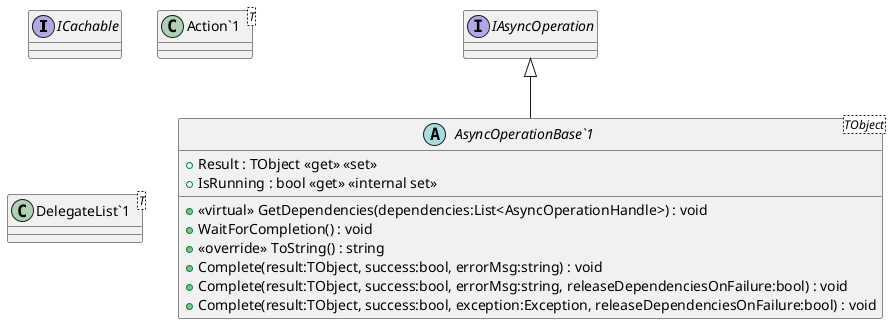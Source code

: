 @startuml
interface ICachable {
}
interface IAsyncOperation {
}
abstract class "AsyncOperationBase`1"<TObject> {
    + <<virtual>> GetDependencies(dependencies:List<AsyncOperationHandle>) : void
    + Result : TObject <<get>> <<set>>
    + IsRunning : bool <<get>> <<internal set>>
    + WaitForCompletion() : void
    + <<override>> ToString() : string
    + Complete(result:TObject, success:bool, errorMsg:string) : void
    + Complete(result:TObject, success:bool, errorMsg:string, releaseDependenciesOnFailure:bool) : void
    + Complete(result:TObject, success:bool, exception:Exception, releaseDependenciesOnFailure:bool) : void
}
class "Action`1"<T> {
}
class "DelegateList`1"<T> {
}
IAsyncOperation <|-- "AsyncOperationBase`1"
@enduml
